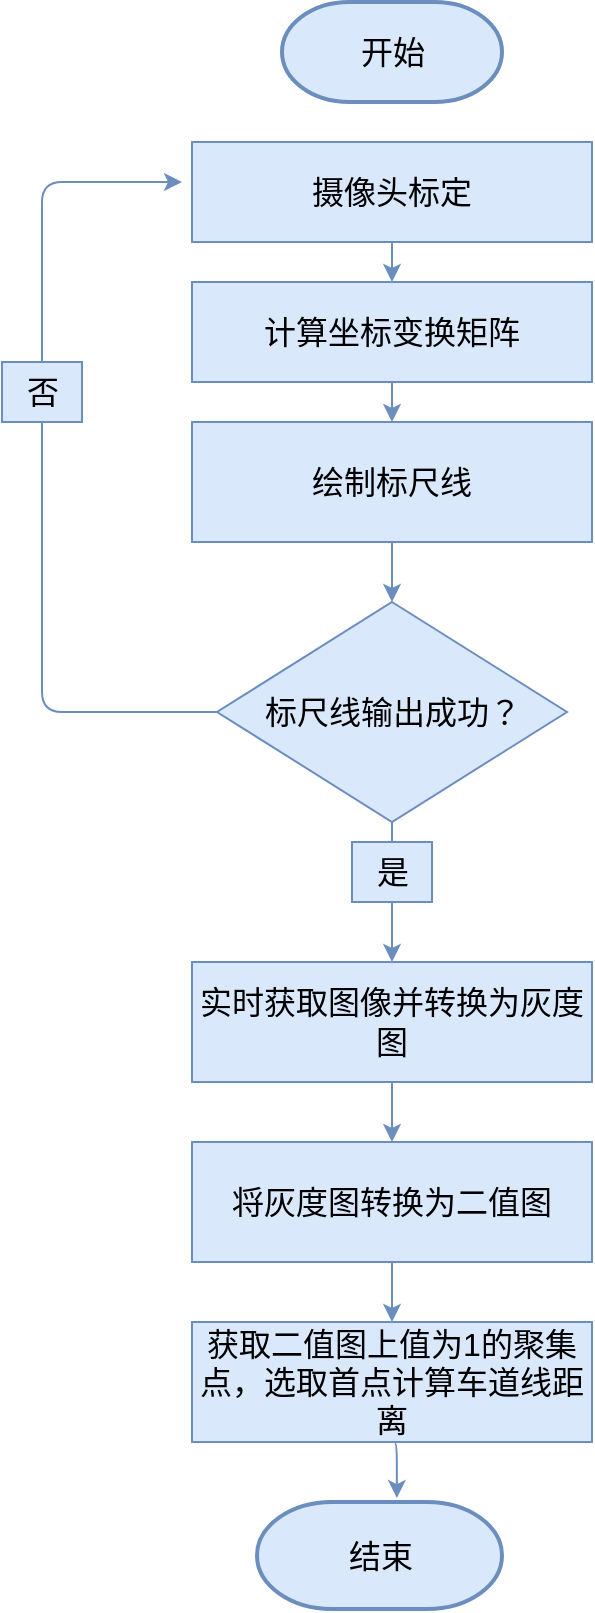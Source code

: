 <mxfile version="20.4.0" type="github">
  <diagram id="6a731a19-8d31-9384-78a2-239565b7b9f0" name="Page-1">
    <mxGraphModel dx="1422" dy="762" grid="1" gridSize="10" guides="1" tooltips="1" connect="1" arrows="1" fold="1" page="1" pageScale="1" pageWidth="1169" pageHeight="827" background="none" math="0" shadow="0">
      <root>
        <mxCell id="0" />
        <mxCell id="1" parent="0" />
        <mxCell id="2" value="&lt;font style=&quot;font-size: 16px;&quot;&gt;开始&lt;/font&gt;" style="shape=mxgraph.flowchart.terminator;strokeWidth=2;gradientDirection=north;fontStyle=0;html=1;fillColor=#dae8fc;strokeColor=#6c8ebf;" parent="1" vertex="1">
          <mxGeometry x="810" y="40" width="110" height="50" as="geometry" />
        </mxCell>
        <mxCell id="sX7bemxgdabTvUzmlhU1-55" value="摄像头标定" style="rounded=0;whiteSpace=wrap;html=1;fontSize=16;fillColor=#dae8fc;strokeColor=#6c8ebf;" vertex="1" parent="1">
          <mxGeometry x="765" y="110" width="200" height="50" as="geometry" />
        </mxCell>
        <mxCell id="sX7bemxgdabTvUzmlhU1-76" style="edgeStyle=orthogonalEdgeStyle;orthogonalLoop=1;jettySize=auto;html=1;exitX=0.5;exitY=1;exitDx=0;exitDy=0;entryX=0.5;entryY=0;entryDx=0;entryDy=0;strokeWidth=1;fontSize=16;fillColor=#dae8fc;strokeColor=#6c8ebf;" edge="1" parent="1" source="sX7bemxgdabTvUzmlhU1-56" target="sX7bemxgdabTvUzmlhU1-57">
          <mxGeometry relative="1" as="geometry" />
        </mxCell>
        <mxCell id="sX7bemxgdabTvUzmlhU1-56" value="计算坐标变换矩阵" style="rounded=0;whiteSpace=wrap;html=1;fontSize=16;fillColor=#dae8fc;strokeColor=#6c8ebf;" vertex="1" parent="1">
          <mxGeometry x="765" y="180" width="200" height="50" as="geometry" />
        </mxCell>
        <mxCell id="sX7bemxgdabTvUzmlhU1-78" style="edgeStyle=orthogonalEdgeStyle;orthogonalLoop=1;jettySize=auto;html=1;exitX=0.5;exitY=1;exitDx=0;exitDy=0;entryX=0.5;entryY=0;entryDx=0;entryDy=0;strokeWidth=1;fontSize=16;fillColor=#dae8fc;strokeColor=#6c8ebf;" edge="1" parent="1" source="sX7bemxgdabTvUzmlhU1-57" target="sX7bemxgdabTvUzmlhU1-62">
          <mxGeometry relative="1" as="geometry" />
        </mxCell>
        <mxCell id="sX7bemxgdabTvUzmlhU1-57" value="绘制标尺线" style="rounded=0;whiteSpace=wrap;html=1;fontSize=16;fillColor=#dae8fc;strokeColor=#6c8ebf;" vertex="1" parent="1">
          <mxGeometry x="765" y="250" width="200" height="60" as="geometry" />
        </mxCell>
        <mxCell id="sX7bemxgdabTvUzmlhU1-79" style="edgeStyle=orthogonalEdgeStyle;orthogonalLoop=1;jettySize=auto;html=1;exitX=0.5;exitY=1;exitDx=0;exitDy=0;entryX=0.5;entryY=0;entryDx=0;entryDy=0;strokeWidth=1;fontSize=16;fillColor=#dae8fc;strokeColor=#6c8ebf;" edge="1" parent="1" source="sX7bemxgdabTvUzmlhU1-58" target="sX7bemxgdabTvUzmlhU1-59">
          <mxGeometry relative="1" as="geometry" />
        </mxCell>
        <mxCell id="sX7bemxgdabTvUzmlhU1-58" value="实时获取图像并转换为灰度图" style="rounded=0;whiteSpace=wrap;html=1;fontSize=16;fillColor=#dae8fc;strokeColor=#6c8ebf;" vertex="1" parent="1">
          <mxGeometry x="765" y="520" width="200" height="60" as="geometry" />
        </mxCell>
        <mxCell id="sX7bemxgdabTvUzmlhU1-80" style="edgeStyle=orthogonalEdgeStyle;orthogonalLoop=1;jettySize=auto;html=1;exitX=0.5;exitY=1;exitDx=0;exitDy=0;entryX=0.5;entryY=0;entryDx=0;entryDy=0;strokeWidth=1;fontSize=16;fillColor=#dae8fc;strokeColor=#6c8ebf;" edge="1" parent="1" source="sX7bemxgdabTvUzmlhU1-59" target="sX7bemxgdabTvUzmlhU1-60">
          <mxGeometry relative="1" as="geometry" />
        </mxCell>
        <mxCell id="sX7bemxgdabTvUzmlhU1-59" value="将灰度图转换为二值图" style="rounded=0;whiteSpace=wrap;html=1;fontSize=16;fillColor=#dae8fc;strokeColor=#6c8ebf;" vertex="1" parent="1">
          <mxGeometry x="765" y="610" width="200" height="60" as="geometry" />
        </mxCell>
        <mxCell id="sX7bemxgdabTvUzmlhU1-81" style="edgeStyle=orthogonalEdgeStyle;orthogonalLoop=1;jettySize=auto;html=1;exitX=0.5;exitY=1;exitDx=0;exitDy=0;entryX=0.571;entryY=-0.037;entryDx=0;entryDy=0;entryPerimeter=0;strokeWidth=1;fontSize=16;fillColor=#dae8fc;strokeColor=#6c8ebf;" edge="1" parent="1" source="sX7bemxgdabTvUzmlhU1-60" target="sX7bemxgdabTvUzmlhU1-61">
          <mxGeometry relative="1" as="geometry" />
        </mxCell>
        <mxCell id="sX7bemxgdabTvUzmlhU1-60" value="获取二值图上值为1的聚集点，选取首点计算车道线距离" style="rounded=0;whiteSpace=wrap;html=1;fontSize=16;fillColor=#dae8fc;strokeColor=#6c8ebf;" vertex="1" parent="1">
          <mxGeometry x="765" y="700" width="200" height="60" as="geometry" />
        </mxCell>
        <mxCell id="sX7bemxgdabTvUzmlhU1-61" value="&lt;font style=&quot;font-size: 16px;&quot;&gt;结束&lt;/font&gt;" style="shape=mxgraph.flowchart.terminator;strokeWidth=2;gradientDirection=north;fontStyle=0;html=1;fillColor=#dae8fc;strokeColor=#6c8ebf;" vertex="1" parent="1">
          <mxGeometry x="797.5" y="790" width="122.5" height="53.5" as="geometry" />
        </mxCell>
        <mxCell id="sX7bemxgdabTvUzmlhU1-70" style="edgeStyle=orthogonalEdgeStyle;orthogonalLoop=1;jettySize=auto;html=1;fontSize=16;fontStyle=1;strokeWidth=1;startArrow=none;fillColor=#dae8fc;strokeColor=#6c8ebf;" edge="1" parent="1" source="sX7bemxgdabTvUzmlhU1-71">
          <mxGeometry relative="1" as="geometry">
            <mxPoint x="760" y="130" as="targetPoint" />
            <Array as="points">
              <mxPoint x="690" y="130" />
            </Array>
          </mxGeometry>
        </mxCell>
        <mxCell id="sX7bemxgdabTvUzmlhU1-73" style="edgeStyle=orthogonalEdgeStyle;orthogonalLoop=1;jettySize=auto;html=1;exitX=0.5;exitY=1;exitDx=0;exitDy=0;entryX=0.5;entryY=0;entryDx=0;entryDy=0;strokeWidth=1;fontSize=16;startArrow=none;fillColor=#dae8fc;strokeColor=#6c8ebf;" edge="1" parent="1" source="sX7bemxgdabTvUzmlhU1-74" target="sX7bemxgdabTvUzmlhU1-58">
          <mxGeometry relative="1" as="geometry" />
        </mxCell>
        <mxCell id="sX7bemxgdabTvUzmlhU1-62" value="标尺线输出成功？" style="rhombus;whiteSpace=wrap;html=1;fontSize=16;fillColor=#dae8fc;strokeColor=#6c8ebf;" vertex="1" parent="1">
          <mxGeometry x="777.5" y="340" width="175" height="110" as="geometry" />
        </mxCell>
        <mxCell id="sX7bemxgdabTvUzmlhU1-66" value="" style="endArrow=classic;html=1;fontSize=16;curved=1;exitX=0.5;exitY=1;exitDx=0;exitDy=0;fillColor=#dae8fc;strokeColor=#6c8ebf;" edge="1" parent="1" source="sX7bemxgdabTvUzmlhU1-55" target="sX7bemxgdabTvUzmlhU1-56">
          <mxGeometry width="50" height="50" relative="1" as="geometry">
            <mxPoint x="580" y="170" as="sourcePoint" />
            <mxPoint x="570" y="260" as="targetPoint" />
          </mxGeometry>
        </mxCell>
        <mxCell id="sX7bemxgdabTvUzmlhU1-71" value="否" style="text;html=1;resizable=0;autosize=1;align=center;verticalAlign=middle;points=[];fillColor=#dae8fc;strokeColor=#6c8ebf;rounded=0;fontSize=16;" vertex="1" parent="1">
          <mxGeometry x="670" y="220" width="40" height="30" as="geometry" />
        </mxCell>
        <mxCell id="sX7bemxgdabTvUzmlhU1-72" value="" style="edgeStyle=orthogonalEdgeStyle;orthogonalLoop=1;jettySize=auto;html=1;fontSize=16;fontStyle=1;strokeWidth=1;endArrow=none;fillColor=#dae8fc;strokeColor=#6c8ebf;" edge="1" parent="1" source="sX7bemxgdabTvUzmlhU1-62" target="sX7bemxgdabTvUzmlhU1-71">
          <mxGeometry relative="1" as="geometry">
            <mxPoint x="760" y="130" as="targetPoint" />
            <mxPoint x="775" y="395" as="sourcePoint" />
            <Array as="points">
              <mxPoint x="690" y="395" />
            </Array>
          </mxGeometry>
        </mxCell>
        <mxCell id="sX7bemxgdabTvUzmlhU1-74" value="是" style="text;html=1;resizable=0;autosize=1;align=center;verticalAlign=middle;points=[];fillColor=#dae8fc;strokeColor=#6c8ebf;rounded=0;fontSize=16;" vertex="1" parent="1">
          <mxGeometry x="845" y="460" width="40" height="30" as="geometry" />
        </mxCell>
        <mxCell id="sX7bemxgdabTvUzmlhU1-75" value="" style="edgeStyle=orthogonalEdgeStyle;orthogonalLoop=1;jettySize=auto;html=1;exitX=0.5;exitY=1;exitDx=0;exitDy=0;entryX=0.5;entryY=0;entryDx=0;entryDy=0;strokeWidth=1;fontSize=16;endArrow=none;fillColor=#dae8fc;strokeColor=#6c8ebf;" edge="1" parent="1" source="sX7bemxgdabTvUzmlhU1-62" target="sX7bemxgdabTvUzmlhU1-74">
          <mxGeometry relative="1" as="geometry">
            <mxPoint x="865" y="460" as="sourcePoint" />
            <mxPoint x="865" y="550" as="targetPoint" />
          </mxGeometry>
        </mxCell>
      </root>
    </mxGraphModel>
  </diagram>
</mxfile>
